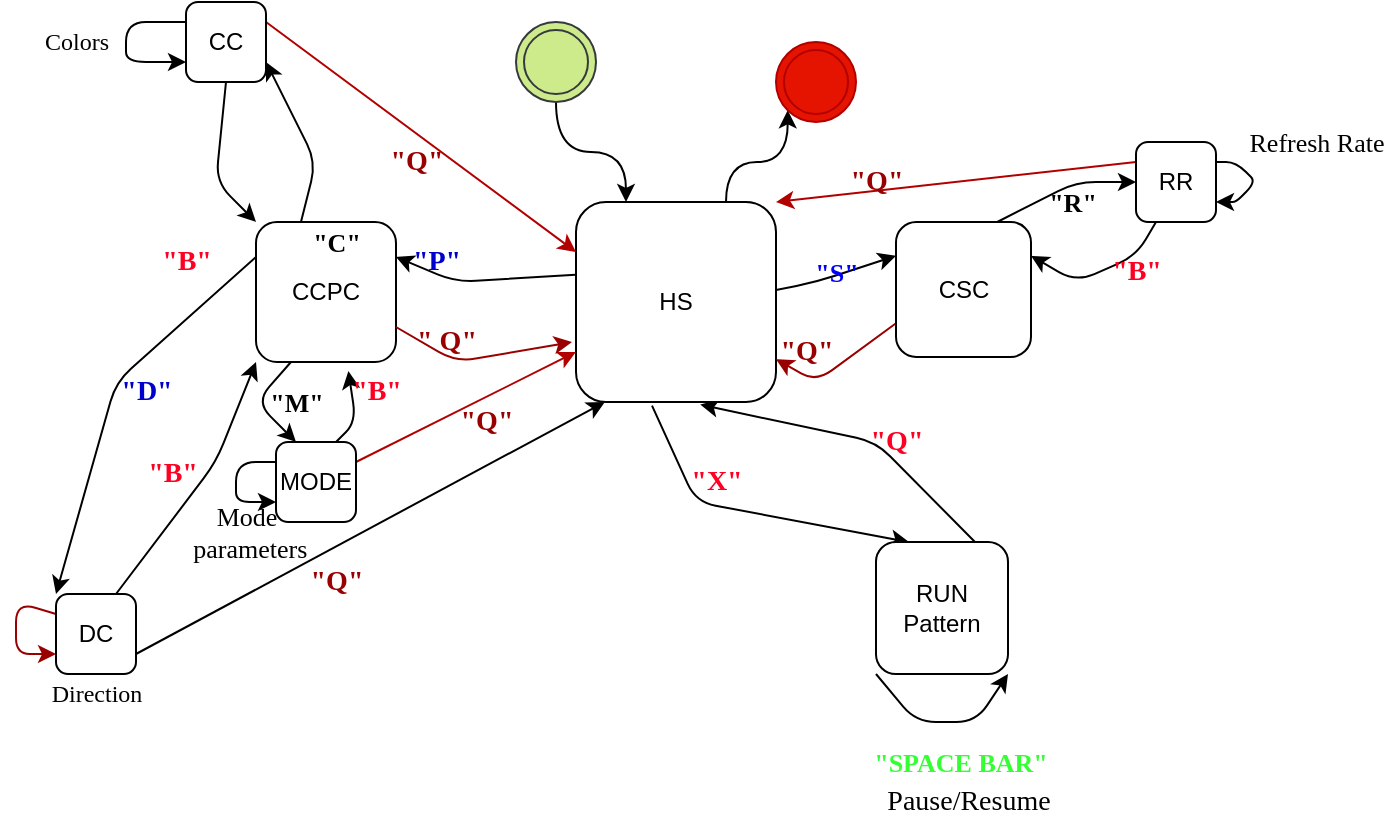 <mxfile version="14.1.6" type="github" pages="4">
  <diagram id="KMENqYFub2aKkqoj55aV" name="Page-1">
    <mxGraphModel dx="1248" dy="717" grid="1" gridSize="10" guides="1" tooltips="1" connect="1" arrows="1" fold="1" page="1" pageScale="1" pageWidth="827" pageHeight="1169" math="0" shadow="0">
      <root>
        <mxCell id="0" />
        <mxCell id="1" parent="0" />
        <mxCell id="udsd9_pY-eEv8tuGQc4j-26" style="edgeStyle=none;rounded=1;orthogonalLoop=1;jettySize=auto;html=1;entryX=0;entryY=0.25;entryDx=0;entryDy=0;" parent="1" target="udsd9_pY-eEv8tuGQc4j-3" edge="1">
          <mxGeometry relative="1" as="geometry">
            <mxPoint x="460" y="320" as="sourcePoint" />
            <Array as="points">
              <mxPoint x="510" y="310" />
            </Array>
          </mxGeometry>
        </mxCell>
        <mxCell id="udsd9_pY-eEv8tuGQc4j-32" style="edgeStyle=none;rounded=1;orthogonalLoop=1;jettySize=auto;html=1;exitX=0;exitY=0.25;exitDx=0;exitDy=0;entryX=1;entryY=0;entryDx=0;entryDy=0;fillColor=#e51400;strokeColor=#B20000;" parent="1" source="udsd9_pY-eEv8tuGQc4j-9" target="udsd9_pY-eEv8tuGQc4j-2" edge="1">
          <mxGeometry relative="1" as="geometry" />
        </mxCell>
        <mxCell id="udsd9_pY-eEv8tuGQc4j-34" style="edgeStyle=none;rounded=1;orthogonalLoop=1;jettySize=auto;html=1;entryX=0.25;entryY=0;entryDx=0;entryDy=0;fillColor=#e51400;exitX=0.38;exitY=1.018;exitDx=0;exitDy=0;exitPerimeter=0;" parent="1" target="udsd9_pY-eEv8tuGQc4j-5" edge="1" source="udsd9_pY-eEv8tuGQc4j-2">
          <mxGeometry relative="1" as="geometry">
            <mxPoint x="413" y="371" as="sourcePoint" />
            <Array as="points">
              <mxPoint x="450" y="420" />
            </Array>
          </mxGeometry>
        </mxCell>
        <mxCell id="udsd9_pY-eEv8tuGQc4j-35" style="edgeStyle=none;rounded=1;orthogonalLoop=1;jettySize=auto;html=1;exitX=0.75;exitY=0;exitDx=0;exitDy=0;entryX=0.621;entryY=1.013;entryDx=0;entryDy=0;entryPerimeter=0;fillColor=#e51400;" parent="1" source="udsd9_pY-eEv8tuGQc4j-5" target="udsd9_pY-eEv8tuGQc4j-2" edge="1">
          <mxGeometry relative="1" as="geometry">
            <Array as="points">
              <mxPoint x="540" y="390" />
            </Array>
          </mxGeometry>
        </mxCell>
        <mxCell id="udsd9_pY-eEv8tuGQc4j-2" value="HS" style="whiteSpace=wrap;html=1;aspect=fixed;rounded=1;" parent="1" vertex="1">
          <mxGeometry x="390" y="270" width="100" height="100" as="geometry" />
        </mxCell>
        <mxCell id="udsd9_pY-eEv8tuGQc4j-27" style="edgeStyle=none;rounded=1;orthogonalLoop=1;jettySize=auto;html=1;exitX=0;exitY=0.75;exitDx=0;exitDy=0;strokeColor=#990000;" parent="1" source="udsd9_pY-eEv8tuGQc4j-3" target="udsd9_pY-eEv8tuGQc4j-2" edge="1">
          <mxGeometry relative="1" as="geometry">
            <Array as="points">
              <mxPoint x="510" y="360" />
            </Array>
          </mxGeometry>
        </mxCell>
        <mxCell id="udsd9_pY-eEv8tuGQc4j-28" style="edgeStyle=none;rounded=1;orthogonalLoop=1;jettySize=auto;html=1;exitX=0.75;exitY=0;exitDx=0;exitDy=0;entryX=0;entryY=0.5;entryDx=0;entryDy=0;" parent="1" source="udsd9_pY-eEv8tuGQc4j-3" target="udsd9_pY-eEv8tuGQc4j-9" edge="1">
          <mxGeometry relative="1" as="geometry">
            <Array as="points">
              <mxPoint x="600" y="280" />
              <mxPoint x="640" y="260" />
            </Array>
          </mxGeometry>
        </mxCell>
        <mxCell id="udsd9_pY-eEv8tuGQc4j-29" style="edgeStyle=none;rounded=1;orthogonalLoop=1;jettySize=auto;html=1;exitX=0.25;exitY=1;exitDx=0;exitDy=0;entryX=1;entryY=0.25;entryDx=0;entryDy=0;" parent="1" source="udsd9_pY-eEv8tuGQc4j-9" target="udsd9_pY-eEv8tuGQc4j-3" edge="1">
          <mxGeometry relative="1" as="geometry">
            <Array as="points">
              <mxPoint x="670" y="297" />
              <mxPoint x="640" y="310" />
            </Array>
          </mxGeometry>
        </mxCell>
        <mxCell id="udsd9_pY-eEv8tuGQc4j-3" value="CSC" style="whiteSpace=wrap;html=1;aspect=fixed;rounded=1;" parent="1" vertex="1">
          <mxGeometry x="550" y="280" width="67.5" height="67.5" as="geometry" />
        </mxCell>
        <mxCell id="udsd9_pY-eEv8tuGQc4j-16" style="edgeStyle=none;rounded=1;orthogonalLoop=1;jettySize=auto;html=1;exitX=0.25;exitY=0;exitDx=0;exitDy=0;entryX=1;entryY=0.75;entryDx=0;entryDy=0;" parent="1" source="udsd9_pY-eEv8tuGQc4j-4" target="udsd9_pY-eEv8tuGQc4j-6" edge="1">
          <mxGeometry relative="1" as="geometry">
            <Array as="points">
              <mxPoint x="250" y="290" />
              <mxPoint x="260" y="250" />
            </Array>
          </mxGeometry>
        </mxCell>
        <mxCell id="udsd9_pY-eEv8tuGQc4j-20" style="edgeStyle=none;rounded=1;orthogonalLoop=1;jettySize=auto;html=1;exitX=0.25;exitY=1;exitDx=0;exitDy=0;entryX=0.25;entryY=0;entryDx=0;entryDy=0;" parent="1" source="udsd9_pY-eEv8tuGQc4j-4" target="udsd9_pY-eEv8tuGQc4j-7" edge="1">
          <mxGeometry relative="1" as="geometry">
            <Array as="points">
              <mxPoint x="230" y="370" />
            </Array>
          </mxGeometry>
        </mxCell>
        <mxCell id="jzjaGbgt3XxLTUYfQYjC-6" style="rounded=1;orthogonalLoop=1;jettySize=auto;html=1;exitX=0;exitY=0.25;exitDx=0;exitDy=0;entryX=0;entryY=0;entryDx=0;entryDy=0;" edge="1" parent="1" source="udsd9_pY-eEv8tuGQc4j-4" target="9V0BY9GNrlOSa9ccWIrF-1">
          <mxGeometry relative="1" as="geometry">
            <Array as="points">
              <mxPoint x="160" y="360" />
            </Array>
          </mxGeometry>
        </mxCell>
        <mxCell id="udsd9_pY-eEv8tuGQc4j-4" value="CCPC" style="whiteSpace=wrap;html=1;aspect=fixed;rounded=1;" parent="1" vertex="1">
          <mxGeometry x="230" y="280" width="70" height="70" as="geometry" />
        </mxCell>
        <mxCell id="udsd9_pY-eEv8tuGQc4j-37" style="edgeStyle=none;rounded=1;orthogonalLoop=1;jettySize=auto;html=1;exitX=0;exitY=1;exitDx=0;exitDy=0;entryX=1;entryY=1;entryDx=0;entryDy=0;" parent="1" source="udsd9_pY-eEv8tuGQc4j-5" target="udsd9_pY-eEv8tuGQc4j-5" edge="1">
          <mxGeometry relative="1" as="geometry">
            <mxPoint x="440" y="510" as="targetPoint" />
            <Array as="points">
              <mxPoint x="560" y="530" />
              <mxPoint x="590" y="530" />
            </Array>
          </mxGeometry>
        </mxCell>
        <mxCell id="udsd9_pY-eEv8tuGQc4j-5" value="RUN&lt;br&gt;Pattern" style="whiteSpace=wrap;html=1;aspect=fixed;rounded=1;" parent="1" vertex="1">
          <mxGeometry x="540" y="440" width="66" height="66" as="geometry" />
        </mxCell>
        <mxCell id="udsd9_pY-eEv8tuGQc4j-17" style="edgeStyle=none;rounded=1;orthogonalLoop=1;jettySize=auto;html=1;exitX=0.5;exitY=1;exitDx=0;exitDy=0;entryX=0;entryY=0;entryDx=0;entryDy=0;" parent="1" source="udsd9_pY-eEv8tuGQc4j-6" target="udsd9_pY-eEv8tuGQc4j-4" edge="1">
          <mxGeometry relative="1" as="geometry">
            <Array as="points">
              <mxPoint x="210" y="260" />
            </Array>
          </mxGeometry>
        </mxCell>
        <mxCell id="udsd9_pY-eEv8tuGQc4j-18" style="edgeStyle=none;rounded=1;orthogonalLoop=1;jettySize=auto;html=1;exitX=1;exitY=0.25;exitDx=0;exitDy=0;entryX=0;entryY=0.25;entryDx=0;entryDy=0;fillColor=#e51400;strokeColor=#B20000;" parent="1" source="udsd9_pY-eEv8tuGQc4j-6" target="udsd9_pY-eEv8tuGQc4j-2" edge="1">
          <mxGeometry relative="1" as="geometry" />
        </mxCell>
        <mxCell id="udsd9_pY-eEv8tuGQc4j-6" value="CC" style="whiteSpace=wrap;html=1;aspect=fixed;rounded=1;" parent="1" vertex="1">
          <mxGeometry x="195" y="170" width="40" height="40" as="geometry" />
        </mxCell>
        <mxCell id="udsd9_pY-eEv8tuGQc4j-21" style="edgeStyle=none;rounded=1;orthogonalLoop=1;jettySize=auto;html=1;exitX=0.75;exitY=0;exitDx=0;exitDy=0;entryX=0.66;entryY=1.065;entryDx=0;entryDy=0;entryPerimeter=0;" parent="1" source="udsd9_pY-eEv8tuGQc4j-7" target="udsd9_pY-eEv8tuGQc4j-4" edge="1">
          <mxGeometry relative="1" as="geometry">
            <Array as="points">
              <mxPoint x="280" y="380" />
            </Array>
          </mxGeometry>
        </mxCell>
        <mxCell id="udsd9_pY-eEv8tuGQc4j-24" style="edgeStyle=none;rounded=1;orthogonalLoop=1;jettySize=auto;html=1;exitX=1;exitY=0.25;exitDx=0;exitDy=0;entryX=0;entryY=0.75;entryDx=0;entryDy=0;fillColor=#e51400;strokeColor=#B20000;" parent="1" source="udsd9_pY-eEv8tuGQc4j-7" target="udsd9_pY-eEv8tuGQc4j-2" edge="1">
          <mxGeometry relative="1" as="geometry" />
        </mxCell>
        <mxCell id="udsd9_pY-eEv8tuGQc4j-38" style="edgeStyle=none;rounded=1;orthogonalLoop=1;jettySize=auto;html=1;exitX=0;exitY=0.25;exitDx=0;exitDy=0;entryX=0;entryY=0.75;entryDx=0;entryDy=0;" parent="1" source="udsd9_pY-eEv8tuGQc4j-7" target="udsd9_pY-eEv8tuGQc4j-7" edge="1">
          <mxGeometry relative="1" as="geometry">
            <mxPoint x="130" y="460" as="targetPoint" />
            <Array as="points">
              <mxPoint x="220" y="400" />
              <mxPoint x="220" y="420" />
            </Array>
          </mxGeometry>
        </mxCell>
        <mxCell id="udsd9_pY-eEv8tuGQc4j-7" value="MODE" style="whiteSpace=wrap;html=1;aspect=fixed;rounded=1;" parent="1" vertex="1">
          <mxGeometry x="240" y="390" width="40" height="40" as="geometry" />
        </mxCell>
        <mxCell id="udsd9_pY-eEv8tuGQc4j-43" style="edgeStyle=none;rounded=1;orthogonalLoop=1;jettySize=auto;html=1;exitX=1;exitY=0.25;exitDx=0;exitDy=0;entryX=1;entryY=0.75;entryDx=0;entryDy=0;" parent="1" source="udsd9_pY-eEv8tuGQc4j-9" target="udsd9_pY-eEv8tuGQc4j-9" edge="1">
          <mxGeometry relative="1" as="geometry">
            <mxPoint x="750" y="270" as="targetPoint" />
            <Array as="points">
              <mxPoint x="720" y="250" />
              <mxPoint x="730" y="260" />
              <mxPoint x="720" y="270" />
            </Array>
          </mxGeometry>
        </mxCell>
        <mxCell id="udsd9_pY-eEv8tuGQc4j-9" value="RR" style="whiteSpace=wrap;html=1;aspect=fixed;rounded=1;" parent="1" vertex="1">
          <mxGeometry x="670" y="240" width="40" height="40" as="geometry" />
        </mxCell>
        <mxCell id="udsd9_pY-eEv8tuGQc4j-13" value="" style="endArrow=classic;html=1;exitX=-0.002;exitY=0.364;exitDx=0;exitDy=0;entryX=1;entryY=0.25;entryDx=0;entryDy=0;exitPerimeter=0;" parent="1" source="udsd9_pY-eEv8tuGQc4j-2" target="udsd9_pY-eEv8tuGQc4j-4" edge="1">
          <mxGeometry width="50" height="50" relative="1" as="geometry">
            <mxPoint x="440" y="340" as="sourcePoint" />
            <mxPoint x="390" y="390" as="targetPoint" />
            <Array as="points">
              <mxPoint x="330" y="310" />
            </Array>
          </mxGeometry>
        </mxCell>
        <mxCell id="udsd9_pY-eEv8tuGQc4j-14" style="rounded=1;orthogonalLoop=1;jettySize=auto;html=1;elbow=vertical;exitX=1;exitY=0.75;exitDx=0;exitDy=0;strokeColor=#990000;" parent="1" source="udsd9_pY-eEv8tuGQc4j-4" edge="1">
          <mxGeometry relative="1" as="geometry">
            <mxPoint x="280" y="335" as="sourcePoint" />
            <mxPoint x="388" y="340" as="targetPoint" />
            <Array as="points">
              <mxPoint x="330" y="350" />
            </Array>
          </mxGeometry>
        </mxCell>
        <mxCell id="udsd9_pY-eEv8tuGQc4j-39" style="edgeStyle=none;rounded=1;orthogonalLoop=1;jettySize=auto;html=1;exitX=0;exitY=0.25;exitDx=0;exitDy=0;entryX=0;entryY=0.75;entryDx=0;entryDy=0;" parent="1" edge="1">
          <mxGeometry relative="1" as="geometry">
            <mxPoint x="195" y="200" as="targetPoint" />
            <mxPoint x="195" y="180" as="sourcePoint" />
            <Array as="points">
              <mxPoint x="165" y="180" />
              <mxPoint x="165" y="200" />
            </Array>
          </mxGeometry>
        </mxCell>
        <mxCell id="udsd9_pY-eEv8tuGQc4j-45" value="&lt;font color=&quot;#ff0022&quot; face=&quot;Times New Roman&quot; size=&quot;1&quot;&gt;&lt;b style=&quot;font-size: 14px&quot;&gt;&quot;X&quot;&lt;/b&gt;&lt;/font&gt;" style="text;html=1;align=center;verticalAlign=middle;resizable=0;points=[];autosize=1;" parent="1" vertex="1">
          <mxGeometry x="440" y="400" width="40" height="20" as="geometry" />
        </mxCell>
        <mxCell id="udsd9_pY-eEv8tuGQc4j-46" value="&lt;font color=&quot;#ff0022&quot; face=&quot;Times New Roman&quot; size=&quot;1&quot;&gt;&lt;b style=&quot;font-size: 14px&quot;&gt;&quot;Q&quot;&lt;/b&gt;&lt;/font&gt;" style="text;html=1;align=center;verticalAlign=middle;resizable=0;points=[];autosize=1;" parent="1" vertex="1">
          <mxGeometry x="530" y="380" width="40" height="20" as="geometry" />
        </mxCell>
        <mxCell id="udsd9_pY-eEv8tuGQc4j-47" value="&lt;font face=&quot;Times New Roman&quot; style=&quot;font-size: 13px&quot; color=&quot;#33ff33&quot;&gt;&lt;b&gt;&quot;SPACE BAR&quot;&lt;/b&gt;&lt;/font&gt;" style="text;html=1;align=center;verticalAlign=middle;resizable=0;points=[];autosize=1;" parent="1" vertex="1">
          <mxGeometry x="531.75" y="540" width="100" height="20" as="geometry" />
        </mxCell>
        <mxCell id="udsd9_pY-eEv8tuGQc4j-48" value="&lt;font color=&quot;#ff0022&quot; face=&quot;Times New Roman&quot; size=&quot;1&quot;&gt;&lt;b style=&quot;font-size: 14px&quot;&gt;&quot;B&quot;&lt;/b&gt;&lt;/font&gt;" style="text;html=1;align=center;verticalAlign=middle;resizable=0;points=[];autosize=1;" parent="1" vertex="1">
          <mxGeometry x="175" y="290" width="40" height="20" as="geometry" />
        </mxCell>
        <mxCell id="udsd9_pY-eEv8tuGQc4j-49" value="&lt;font color=&quot;#ff0022&quot; face=&quot;Times New Roman&quot; size=&quot;1&quot;&gt;&lt;b style=&quot;font-size: 14px&quot;&gt;&quot;B&quot;&lt;/b&gt;&lt;/font&gt;" style="text;html=1;align=center;verticalAlign=middle;resizable=0;points=[];autosize=1;" parent="1" vertex="1">
          <mxGeometry x="270" y="355" width="40" height="20" as="geometry" />
        </mxCell>
        <mxCell id="udsd9_pY-eEv8tuGQc4j-52" value="&lt;font color=&quot;#ff0022&quot; face=&quot;Times New Roman&quot; size=&quot;1&quot;&gt;&lt;b style=&quot;font-size: 14px&quot;&gt;&quot;B&quot;&lt;/b&gt;&lt;/font&gt;" style="text;html=1;align=center;verticalAlign=middle;resizable=0;points=[];autosize=1;" parent="1" vertex="1">
          <mxGeometry x="650" y="295" width="40" height="20" as="geometry" />
        </mxCell>
        <mxCell id="udsd9_pY-eEv8tuGQc4j-53" value="&lt;font face=&quot;Times New Roman&quot; size=&quot;1&quot; color=&quot;#0000cc&quot;&gt;&lt;b style=&quot;font-size: 14px&quot;&gt;&quot;P&quot;&lt;/b&gt;&lt;/font&gt;" style="text;html=1;align=center;verticalAlign=middle;resizable=0;points=[];autosize=1;" parent="1" vertex="1">
          <mxGeometry x="300" y="290" width="40" height="20" as="geometry" />
        </mxCell>
        <mxCell id="udsd9_pY-eEv8tuGQc4j-54" value="&lt;font face=&quot;Times New Roman&quot; size=&quot;1&quot; color=&quot;#990000&quot;&gt;&lt;b style=&quot;font-size: 14px&quot;&gt;&quot; Q&quot;&lt;/b&gt;&lt;/font&gt;" style="text;html=1;align=center;verticalAlign=middle;resizable=0;points=[];autosize=1;" parent="1" vertex="1">
          <mxGeometry x="300" y="330" width="50" height="20" as="geometry" />
        </mxCell>
        <mxCell id="udsd9_pY-eEv8tuGQc4j-55" value="&lt;font style=&quot;font-size: 14px&quot; face=&quot;Times New Roman&quot; color=&quot;#990000&quot;&gt;&lt;b&gt;&quot;Q&quot;&lt;/b&gt;&lt;/font&gt;" style="text;html=1;align=center;verticalAlign=middle;resizable=0;points=[];autosize=1;" parent="1" vertex="1">
          <mxGeometry x="290" y="240" width="40" height="20" as="geometry" />
        </mxCell>
        <mxCell id="udsd9_pY-eEv8tuGQc4j-57" value="&lt;font style=&quot;font-size: 14px&quot; face=&quot;Times New Roman&quot; color=&quot;#990000&quot;&gt;&lt;b&gt;&quot;Q&quot;&lt;/b&gt;&lt;/font&gt;" style="text;html=1;align=center;verticalAlign=middle;resizable=0;points=[];autosize=1;" parent="1" vertex="1">
          <mxGeometry x="325" y="370" width="40" height="20" as="geometry" />
        </mxCell>
        <mxCell id="udsd9_pY-eEv8tuGQc4j-58" value="&lt;font style=&quot;font-size: 14px&quot; face=&quot;Times New Roman&quot; color=&quot;#990000&quot;&gt;&lt;b&gt;&quot;Q&quot;&lt;/b&gt;&lt;/font&gt;" style="text;html=1;align=center;verticalAlign=middle;resizable=0;points=[];autosize=1;" parent="1" vertex="1">
          <mxGeometry x="520" y="250" width="40" height="20" as="geometry" />
        </mxCell>
        <mxCell id="udsd9_pY-eEv8tuGQc4j-61" value="&lt;font face=&quot;Times New Roman&quot; style=&quot;font-size: 13px&quot;&gt;Refresh Rate&lt;/font&gt;" style="text;html=1;align=center;verticalAlign=middle;resizable=0;points=[];autosize=1;" parent="1" vertex="1">
          <mxGeometry x="720" y="230" width="80" height="20" as="geometry" />
        </mxCell>
        <mxCell id="udsd9_pY-eEv8tuGQc4j-63" value="&lt;font face=&quot;Times New Roman&quot;&gt;Colors&lt;/font&gt;" style="text;html=1;align=center;verticalAlign=middle;resizable=0;points=[];autosize=1;" parent="1" vertex="1">
          <mxGeometry x="115" y="180" width="50" height="20" as="geometry" />
        </mxCell>
        <mxCell id="udsd9_pY-eEv8tuGQc4j-64" value="&lt;font style=&quot;font-size: 13px&quot; face=&quot;Times New Roman&quot;&gt;Mode&lt;br&gt;&amp;nbsp;parameters&lt;/font&gt;" style="text;html=1;align=center;verticalAlign=middle;resizable=0;points=[];autosize=1;" parent="1" vertex="1">
          <mxGeometry x="185" y="420" width="80" height="30" as="geometry" />
        </mxCell>
        <mxCell id="udsd9_pY-eEv8tuGQc4j-68" style="edgeStyle=orthogonalEdgeStyle;rounded=1;orthogonalLoop=1;jettySize=auto;html=1;exitX=0.5;exitY=1;exitDx=0;exitDy=0;entryX=0.25;entryY=0;entryDx=0;entryDy=0;strokeColor=#000000;curved=1;" parent="1" source="udsd9_pY-eEv8tuGQc4j-66" target="udsd9_pY-eEv8tuGQc4j-2" edge="1">
          <mxGeometry relative="1" as="geometry" />
        </mxCell>
        <mxCell id="udsd9_pY-eEv8tuGQc4j-66" value="" style="ellipse;shape=doubleEllipse;whiteSpace=wrap;html=1;aspect=fixed;rounded=1;fillColor=#cdeb8b;strokeColor=#36393d;" parent="1" vertex="1">
          <mxGeometry x="360" y="180" width="40" height="40" as="geometry" />
        </mxCell>
        <mxCell id="udsd9_pY-eEv8tuGQc4j-69" style="edgeStyle=orthogonalEdgeStyle;curved=1;rounded=1;orthogonalLoop=1;jettySize=auto;html=1;exitX=0.75;exitY=0;exitDx=0;exitDy=0;entryX=0;entryY=1;entryDx=0;entryDy=0;strokeColor=#000000;" parent="1" source="udsd9_pY-eEv8tuGQc4j-2" target="udsd9_pY-eEv8tuGQc4j-67" edge="1">
          <mxGeometry relative="1" as="geometry" />
        </mxCell>
        <mxCell id="udsd9_pY-eEv8tuGQc4j-67" value="" style="ellipse;shape=doubleEllipse;whiteSpace=wrap;html=1;aspect=fixed;rounded=1;fillColor=#e51400;strokeColor=#B20000;fontColor=#ffffff;" parent="1" vertex="1">
          <mxGeometry x="490" y="190" width="40" height="40" as="geometry" />
        </mxCell>
        <mxCell id="udsd9_pY-eEv8tuGQc4j-70" value="&lt;b&gt;&lt;font face=&quot;Times New Roman&quot; style=&quot;font-size: 13px&quot; color=&quot;#0000ff&quot;&gt;&quot;S&quot;&lt;/font&gt;&lt;/b&gt;" style="text;html=1;align=center;verticalAlign=middle;resizable=0;points=[];autosize=1;" parent="1" vertex="1">
          <mxGeometry x="500" y="295" width="40" height="20" as="geometry" />
        </mxCell>
        <mxCell id="udsd9_pY-eEv8tuGQc4j-71" value="&lt;font face=&quot;Times New Roman&quot; size=&quot;1&quot; color=&quot;#990000&quot;&gt;&lt;b style=&quot;font-size: 14px&quot;&gt;&quot;Q&quot;&lt;/b&gt;&lt;/font&gt;" style="text;html=1;align=center;verticalAlign=middle;resizable=0;points=[];autosize=1;" parent="1" vertex="1">
          <mxGeometry x="485" y="335" width="40" height="20" as="geometry" />
        </mxCell>
        <mxCell id="udsd9_pY-eEv8tuGQc4j-72" value="&lt;b&gt;&lt;font face=&quot;Times New Roman&quot; style=&quot;font-size: 13px&quot;&gt;&quot;R&quot;&lt;/font&gt;&lt;/b&gt;" style="text;html=1;align=center;verticalAlign=middle;resizable=0;points=[];autosize=1;" parent="1" vertex="1">
          <mxGeometry x="617.5" y="260" width="40" height="20" as="geometry" />
        </mxCell>
        <mxCell id="udsd9_pY-eEv8tuGQc4j-76" value="&lt;b&gt;&lt;font face=&quot;Times New Roman&quot; style=&quot;font-size: 13px&quot;&gt;&quot;C&quot;&lt;/font&gt;&lt;/b&gt;" style="text;html=1;align=center;verticalAlign=middle;resizable=0;points=[];autosize=1;" parent="1" vertex="1">
          <mxGeometry x="250" y="280" width="40" height="20" as="geometry" />
        </mxCell>
        <mxCell id="udsd9_pY-eEv8tuGQc4j-77" value="&lt;b&gt;&lt;font face=&quot;Times New Roman&quot; style=&quot;font-size: 13px&quot;&gt;&quot;M&quot;&lt;/font&gt;&lt;/b&gt;" style="text;html=1;align=center;verticalAlign=middle;resizable=0;points=[];autosize=1;" parent="1" vertex="1">
          <mxGeometry x="230" y="360" width="40" height="20" as="geometry" />
        </mxCell>
        <mxCell id="jzjaGbgt3XxLTUYfQYjC-18" style="edgeStyle=none;rounded=1;orthogonalLoop=1;jettySize=auto;html=1;strokeColor=#000000;" edge="1" parent="1" source="udsd9_pY-eEv8tuGQc4j-79" target="udsd9_pY-eEv8tuGQc4j-47">
          <mxGeometry relative="1" as="geometry" />
        </mxCell>
        <mxCell id="udsd9_pY-eEv8tuGQc4j-79" value="&lt;font face=&quot;Times New Roman&quot; style=&quot;font-size: 14px&quot;&gt;Pause/Resume&lt;/font&gt;" style="text;html=1;align=center;verticalAlign=middle;resizable=0;points=[];autosize=1;" parent="1" vertex="1">
          <mxGeometry x="535.75" y="560" width="100" height="20" as="geometry" />
        </mxCell>
        <mxCell id="jzjaGbgt3XxLTUYfQYjC-7" style="edgeStyle=none;rounded=1;orthogonalLoop=1;jettySize=auto;html=1;exitX=0.75;exitY=0;exitDx=0;exitDy=0;entryX=0;entryY=1;entryDx=0;entryDy=0;" edge="1" parent="1" source="9V0BY9GNrlOSa9ccWIrF-1" target="udsd9_pY-eEv8tuGQc4j-4">
          <mxGeometry relative="1" as="geometry">
            <Array as="points">
              <mxPoint x="210" y="400" />
            </Array>
          </mxGeometry>
        </mxCell>
        <mxCell id="jzjaGbgt3XxLTUYfQYjC-9" style="edgeStyle=none;rounded=1;orthogonalLoop=1;jettySize=auto;html=1;exitX=0;exitY=0.25;exitDx=0;exitDy=0;strokeColor=#990000;entryX=0;entryY=0.75;entryDx=0;entryDy=0;" edge="1" parent="1" source="9V0BY9GNrlOSa9ccWIrF-1" target="9V0BY9GNrlOSa9ccWIrF-1">
          <mxGeometry relative="1" as="geometry">
            <mxPoint x="30" y="360" as="targetPoint" />
            <Array as="points">
              <mxPoint x="110" y="470" />
              <mxPoint x="110" y="496" />
            </Array>
          </mxGeometry>
        </mxCell>
        <mxCell id="jzjaGbgt3XxLTUYfQYjC-22" style="edgeStyle=none;rounded=1;orthogonalLoop=1;jettySize=auto;html=1;exitX=1;exitY=0.75;exitDx=0;exitDy=0;entryX=0.144;entryY=1;entryDx=0;entryDy=0;strokeColor=#000000;entryPerimeter=0;" edge="1" parent="1" source="9V0BY9GNrlOSa9ccWIrF-1" target="udsd9_pY-eEv8tuGQc4j-2">
          <mxGeometry relative="1" as="geometry" />
        </mxCell>
        <mxCell id="9V0BY9GNrlOSa9ccWIrF-1" value="DC" style="whiteSpace=wrap;html=1;aspect=fixed;rounded=1;" vertex="1" parent="1">
          <mxGeometry x="130" y="466" width="40" height="40" as="geometry" />
        </mxCell>
        <mxCell id="jzjaGbgt3XxLTUYfQYjC-12" value="&lt;font face=&quot;Times New Roman&quot; size=&quot;1&quot; color=&quot;#0000cc&quot;&gt;&lt;b style=&quot;font-size: 14px&quot;&gt;&quot;D&quot;&lt;/b&gt;&lt;/font&gt;" style="text;html=1;align=center;verticalAlign=middle;resizable=0;points=[];autosize=1;" vertex="1" parent="1">
          <mxGeometry x="155" y="355" width="40" height="20" as="geometry" />
        </mxCell>
        <mxCell id="jzjaGbgt3XxLTUYfQYjC-14" value="&lt;font color=&quot;#ff0022&quot; face=&quot;Times New Roman&quot; size=&quot;1&quot;&gt;&lt;b style=&quot;font-size: 14px&quot;&gt;&quot;B&quot;&lt;/b&gt;&lt;/font&gt;" style="text;html=1;align=center;verticalAlign=middle;resizable=0;points=[];autosize=1;" vertex="1" parent="1">
          <mxGeometry x="168" y="396" width="40" height="20" as="geometry" />
        </mxCell>
        <mxCell id="jzjaGbgt3XxLTUYfQYjC-16" value="&lt;font face=&quot;Times New Roman&quot;&gt;Direction&lt;/font&gt;" style="text;html=1;align=center;verticalAlign=middle;resizable=0;points=[];autosize=1;" vertex="1" parent="1">
          <mxGeometry x="120" y="506" width="60" height="20" as="geometry" />
        </mxCell>
        <mxCell id="jzjaGbgt3XxLTUYfQYjC-24" value="&lt;font style=&quot;font-size: 14px&quot; face=&quot;Times New Roman&quot; color=&quot;#990000&quot;&gt;&lt;b&gt;&quot;Q&quot;&lt;/b&gt;&lt;/font&gt;" style="text;html=1;align=center;verticalAlign=middle;resizable=0;points=[];autosize=1;" vertex="1" parent="1">
          <mxGeometry x="250" y="450" width="40" height="20" as="geometry" />
        </mxCell>
      </root>
    </mxGraphModel>
  </diagram>
  <diagram id="WGxKFKc59wXXaIES8T1c" name="Page-2">
    <mxGraphModel dx="1248" dy="717" grid="1" gridSize="10" guides="1" tooltips="1" connect="1" arrows="1" fold="1" page="1" pageScale="1" pageWidth="827" pageHeight="1169" math="0" shadow="0">
      <root>
        <mxCell id="8pjRHUa_SHSxxoDWagVZ-0" />
        <mxCell id="8pjRHUa_SHSxxoDWagVZ-1" parent="8pjRHUa_SHSxxoDWagVZ-0" />
        <mxCell id="8pjRHUa_SHSxxoDWagVZ-4" style="edgeStyle=orthogonalEdgeStyle;curved=1;rounded=1;orthogonalLoop=1;jettySize=auto;html=1;exitX=0.5;exitY=1;exitDx=0;exitDy=0;strokeColor=#000000;" parent="8pjRHUa_SHSxxoDWagVZ-1" source="8pjRHUa_SHSxxoDWagVZ-2" target="8pjRHUa_SHSxxoDWagVZ-3" edge="1">
          <mxGeometry relative="1" as="geometry" />
        </mxCell>
        <mxCell id="8pjRHUa_SHSxxoDWagVZ-2" value="&lt;b&gt;&lt;font face=&quot;Times New Roman&quot; style=&quot;font-size: 14px&quot;&gt;START&lt;/font&gt;&lt;/b&gt;" style="ellipse;whiteSpace=wrap;html=1;rounded=1;" parent="8pjRHUa_SHSxxoDWagVZ-1" vertex="1">
          <mxGeometry x="320" y="80" width="120" height="50" as="geometry" />
        </mxCell>
        <mxCell id="8pjRHUa_SHSxxoDWagVZ-6" style="edgeStyle=orthogonalEdgeStyle;curved=1;rounded=1;orthogonalLoop=1;jettySize=auto;html=1;exitX=0.5;exitY=1;exitDx=0;exitDy=0;entryX=0.5;entryY=0;entryDx=0;entryDy=0;strokeColor=#000000;" parent="8pjRHUa_SHSxxoDWagVZ-1" source="8pjRHUa_SHSxxoDWagVZ-3" target="8pjRHUa_SHSxxoDWagVZ-5" edge="1">
          <mxGeometry relative="1" as="geometry" />
        </mxCell>
        <mxCell id="8pjRHUa_SHSxxoDWagVZ-3" value="&lt;font face=&quot;Times New Roman&quot; style=&quot;font-size: 14px&quot;&gt;CHECK MASTER/SLAVE CONFIGURATION JUMPER&lt;/font&gt;" style="rounded=1;whiteSpace=wrap;html=1;" parent="8pjRHUa_SHSxxoDWagVZ-1" vertex="1">
          <mxGeometry x="320" y="170" width="120" height="70" as="geometry" />
        </mxCell>
        <mxCell id="8pjRHUa_SHSxxoDWagVZ-9" style="edgeStyle=orthogonalEdgeStyle;curved=1;rounded=1;orthogonalLoop=1;jettySize=auto;html=1;exitX=0.5;exitY=1;exitDx=0;exitDy=0;strokeColor=#000000;" parent="8pjRHUa_SHSxxoDWagVZ-1" source="8pjRHUa_SHSxxoDWagVZ-5" target="8pjRHUa_SHSxxoDWagVZ-7" edge="1">
          <mxGeometry relative="1" as="geometry" />
        </mxCell>
        <mxCell id="8pjRHUa_SHSxxoDWagVZ-10" style="edgeStyle=orthogonalEdgeStyle;rounded=1;orthogonalLoop=1;jettySize=auto;html=1;exitX=1;exitY=0.5;exitDx=0;exitDy=0;entryX=0.589;entryY=0.03;entryDx=0;entryDy=0;entryPerimeter=0;strokeColor=#000000;" parent="8pjRHUa_SHSxxoDWagVZ-1" source="8pjRHUa_SHSxxoDWagVZ-5" target="8pjRHUa_SHSxxoDWagVZ-8" edge="1">
          <mxGeometry relative="1" as="geometry" />
        </mxCell>
        <mxCell id="8pjRHUa_SHSxxoDWagVZ-5" value="IF JUMPER CONFIGURED" style="rhombus;whiteSpace=wrap;html=1;rounded=0;" parent="8pjRHUa_SHSxxoDWagVZ-1" vertex="1">
          <mxGeometry x="325" y="270" width="110" height="100" as="geometry" />
        </mxCell>
        <mxCell id="8pjRHUa_SHSxxoDWagVZ-7" value="START AS SLAVE" style="rounded=1;whiteSpace=wrap;html=1;" parent="8pjRHUa_SHSxxoDWagVZ-1" vertex="1">
          <mxGeometry x="320" y="420" width="120" height="60" as="geometry" />
        </mxCell>
        <mxCell id="8pjRHUa_SHSxxoDWagVZ-8" value="START AS MASTER" style="rounded=1;whiteSpace=wrap;html=1;" parent="8pjRHUa_SHSxxoDWagVZ-1" vertex="1">
          <mxGeometry x="520" y="420" width="120" height="60" as="geometry" />
        </mxCell>
      </root>
    </mxGraphModel>
  </diagram>
  <diagram id="YCOpnGT8ZExyeJ_AMXMT" name="Page-3">
    <mxGraphModel dx="1248" dy="717" grid="1" gridSize="10" guides="1" tooltips="1" connect="1" arrows="1" fold="1" page="1" pageScale="1" pageWidth="827" pageHeight="1169" math="0" shadow="0">
      <root>
        <mxCell id="RTwTuETlYh8GGEDQ_mnh-0" />
        <mxCell id="RTwTuETlYh8GGEDQ_mnh-1" parent="RTwTuETlYh8GGEDQ_mnh-0" />
        <mxCell id="RTwTuETlYh8GGEDQ_mnh-4" style="edgeStyle=orthogonalEdgeStyle;rounded=1;orthogonalLoop=1;jettySize=auto;html=1;exitX=0.5;exitY=1;exitDx=0;exitDy=0;entryX=0.5;entryY=0;entryDx=0;entryDy=0;strokeColor=#000000;" parent="RTwTuETlYh8GGEDQ_mnh-1" source="RTwTuETlYh8GGEDQ_mnh-2" target="RTwTuETlYh8GGEDQ_mnh-3" edge="1">
          <mxGeometry relative="1" as="geometry" />
        </mxCell>
        <mxCell id="RTwTuETlYh8GGEDQ_mnh-2" value="&lt;b&gt;&lt;font face=&quot;Times New Roman&quot; style=&quot;font-size: 14px&quot;&gt;START&lt;/font&gt;&lt;/b&gt;&amp;nbsp;as MASTER" style="ellipse;whiteSpace=wrap;html=1;rounded=0;" parent="RTwTuETlYh8GGEDQ_mnh-1" vertex="1">
          <mxGeometry x="330" y="80" width="110" height="50" as="geometry" />
        </mxCell>
        <mxCell id="RTwTuETlYh8GGEDQ_mnh-6" style="edgeStyle=orthogonalEdgeStyle;rounded=1;orthogonalLoop=1;jettySize=auto;html=1;exitX=0.5;exitY=1;exitDx=0;exitDy=0;entryX=0.5;entryY=0;entryDx=0;entryDy=0;strokeColor=#000000;" parent="RTwTuETlYh8GGEDQ_mnh-1" source="RTwTuETlYh8GGEDQ_mnh-3" target="RTwTuETlYh8GGEDQ_mnh-5" edge="1">
          <mxGeometry relative="1" as="geometry" />
        </mxCell>
        <mxCell id="RTwTuETlYh8GGEDQ_mnh-3" value="&lt;font face=&quot;Times New Roman&quot; size=&quot;1&quot;&gt;&lt;span style=&quot;font-size: 13px&quot;&gt;INITIALIZE RGB LED&lt;/span&gt;&lt;/font&gt;" style="rounded=1;whiteSpace=wrap;html=1;" parent="RTwTuETlYh8GGEDQ_mnh-1" vertex="1">
          <mxGeometry x="325" y="150" width="120" height="60" as="geometry" />
        </mxCell>
        <mxCell id="RTwTuETlYh8GGEDQ_mnh-8" style="edgeStyle=orthogonalEdgeStyle;rounded=1;orthogonalLoop=1;jettySize=auto;html=1;exitX=0.5;exitY=1;exitDx=0;exitDy=0;strokeColor=#000000;" parent="RTwTuETlYh8GGEDQ_mnh-1" source="RTwTuETlYh8GGEDQ_mnh-5" target="RTwTuETlYh8GGEDQ_mnh-7" edge="1">
          <mxGeometry relative="1" as="geometry" />
        </mxCell>
        <mxCell id="RTwTuETlYh8GGEDQ_mnh-5" value="&lt;font face=&quot;Times New Roman&quot; style=&quot;font-size: 12px&quot;&gt;CONFIGUARTION = DEFAULT CONFIGURATION&lt;/font&gt;" style="rounded=1;whiteSpace=wrap;html=1;" parent="RTwTuETlYh8GGEDQ_mnh-1" vertex="1">
          <mxGeometry x="325" y="230" width="120" height="60" as="geometry" />
        </mxCell>
        <mxCell id="RTwTuETlYh8GGEDQ_mnh-10" style="edgeStyle=orthogonalEdgeStyle;rounded=1;orthogonalLoop=1;jettySize=auto;html=1;exitX=0.5;exitY=1;exitDx=0;exitDy=0;strokeColor=#000000;" parent="RTwTuETlYh8GGEDQ_mnh-1" source="RTwTuETlYh8GGEDQ_mnh-7" target="RTwTuETlYh8GGEDQ_mnh-9" edge="1">
          <mxGeometry relative="1" as="geometry" />
        </mxCell>
        <mxCell id="RTwTuETlYh8GGEDQ_mnh-7" value="&lt;font face=&quot;Times New Roman&quot; style=&quot;font-size: 14px&quot;&gt;Send Configuration&lt;br&gt;&amp;nbsp;to slave&lt;/font&gt;" style="shape=step;perimeter=stepPerimeter;whiteSpace=wrap;html=1;fixedSize=1;rounded=0;" parent="RTwTuETlYh8GGEDQ_mnh-1" vertex="1">
          <mxGeometry x="305" y="310" width="160" height="50" as="geometry" />
        </mxCell>
        <mxCell id="RTwTuETlYh8GGEDQ_mnh-12" style="edgeStyle=orthogonalEdgeStyle;rounded=1;orthogonalLoop=1;jettySize=auto;html=1;exitX=0.5;exitY=1;exitDx=0;exitDy=0;entryX=0.5;entryY=0;entryDx=0;entryDy=0;strokeColor=#000000;" parent="RTwTuETlYh8GGEDQ_mnh-1" source="RTwTuETlYh8GGEDQ_mnh-9" target="RTwTuETlYh8GGEDQ_mnh-11" edge="1">
          <mxGeometry relative="1" as="geometry" />
        </mxCell>
        <mxCell id="RTwTuETlYh8GGEDQ_mnh-9" value="HOMESCREEN" style="rounded=1;whiteSpace=wrap;html=1;" parent="RTwTuETlYh8GGEDQ_mnh-1" vertex="1">
          <mxGeometry x="325" y="390" width="120" height="30" as="geometry" />
        </mxCell>
        <mxCell id="RTwTuETlYh8GGEDQ_mnh-14" style="edgeStyle=orthogonalEdgeStyle;rounded=1;orthogonalLoop=1;jettySize=auto;html=1;exitX=0.5;exitY=1;exitDx=0;exitDy=0;entryX=0.5;entryY=0;entryDx=0;entryDy=0;strokeColor=#000000;" parent="RTwTuETlYh8GGEDQ_mnh-1" source="RTwTuETlYh8GGEDQ_mnh-11" target="RTwTuETlYh8GGEDQ_mnh-13" edge="1">
          <mxGeometry relative="1" as="geometry" />
        </mxCell>
        <mxCell id="RTwTuETlYh8GGEDQ_mnh-24" style="edgeStyle=orthogonalEdgeStyle;rounded=1;orthogonalLoop=1;jettySize=auto;html=1;exitX=1;exitY=0.5;exitDx=0;exitDy=0;entryX=0.5;entryY=0;entryDx=0;entryDy=0;strokeColor=#000000;" parent="RTwTuETlYh8GGEDQ_mnh-1" source="RTwTuETlYh8GGEDQ_mnh-11" target="RTwTuETlYh8GGEDQ_mnh-23" edge="1">
          <mxGeometry relative="1" as="geometry" />
        </mxCell>
        <mxCell id="RTwTuETlYh8GGEDQ_mnh-11" value="&lt;font face=&quot;Times New Roman&quot; style=&quot;font-size: 14px&quot;&gt;Is Change configurations?&lt;/font&gt;" style="rhombus;whiteSpace=wrap;html=1;rounded=0;" parent="RTwTuETlYh8GGEDQ_mnh-1" vertex="1">
          <mxGeometry x="325" y="440" width="120" height="110" as="geometry" />
        </mxCell>
        <mxCell id="RTwTuETlYh8GGEDQ_mnh-20" style="edgeStyle=orthogonalEdgeStyle;rounded=1;orthogonalLoop=1;jettySize=auto;html=1;exitX=0.5;exitY=1;exitDx=0;exitDy=0;strokeColor=#000000;" parent="RTwTuETlYh8GGEDQ_mnh-1" source="RTwTuETlYh8GGEDQ_mnh-13" target="RTwTuETlYh8GGEDQ_mnh-17" edge="1">
          <mxGeometry relative="1" as="geometry" />
        </mxCell>
        <mxCell id="RTwTuETlYh8GGEDQ_mnh-13" value="&lt;font face=&quot;Times New Roman&quot; style=&quot;font-size: 14px&quot;&gt;Change Configuration interface on Console&lt;/font&gt;" style="rounded=1;whiteSpace=wrap;html=1;" parent="RTwTuETlYh8GGEDQ_mnh-1" vertex="1">
          <mxGeometry x="325" y="585" width="120" height="60" as="geometry" />
        </mxCell>
        <mxCell id="RTwTuETlYh8GGEDQ_mnh-22" style="edgeStyle=orthogonalEdgeStyle;rounded=1;orthogonalLoop=1;jettySize=auto;html=1;exitX=0.5;exitY=1;exitDx=0;exitDy=0;strokeColor=#000000;" parent="RTwTuETlYh8GGEDQ_mnh-1" source="RTwTuETlYh8GGEDQ_mnh-15" edge="1">
          <mxGeometry relative="1" as="geometry">
            <mxPoint x="385" y="380" as="targetPoint" />
            <Array as="points">
              <mxPoint x="385" y="830" />
              <mxPoint x="180" y="830" />
              <mxPoint x="180" y="380" />
              <mxPoint x="300" y="380" />
            </Array>
          </mxGeometry>
        </mxCell>
        <mxCell id="RTwTuETlYh8GGEDQ_mnh-15" value="&lt;font face=&quot;Times New Roman&quot; style=&quot;font-size: 14px&quot;&gt;Send NEW &lt;br&gt;Configuration&lt;br&gt;&amp;nbsp;to slave&lt;/font&gt;" style="shape=step;perimeter=stepPerimeter;whiteSpace=wrap;html=1;fixedSize=1;rounded=0;" parent="RTwTuETlYh8GGEDQ_mnh-1" vertex="1">
          <mxGeometry x="305" y="760" width="160" height="50" as="geometry" />
        </mxCell>
        <mxCell id="RTwTuETlYh8GGEDQ_mnh-21" style="edgeStyle=orthogonalEdgeStyle;rounded=1;orthogonalLoop=1;jettySize=auto;html=1;exitX=0.5;exitY=1;exitDx=0;exitDy=0;entryX=0.5;entryY=0;entryDx=0;entryDy=0;strokeColor=#000000;" parent="RTwTuETlYh8GGEDQ_mnh-1" source="RTwTuETlYh8GGEDQ_mnh-17" target="RTwTuETlYh8GGEDQ_mnh-15" edge="1">
          <mxGeometry relative="1" as="geometry" />
        </mxCell>
        <mxCell id="RTwTuETlYh8GGEDQ_mnh-17" value="&lt;font face=&quot;Times New Roman&quot; style=&quot;font-size: 12px&quot;&gt;CONFIGURATION = NEW CONFIGURATION&lt;/font&gt;" style="rounded=1;whiteSpace=wrap;html=1;" parent="RTwTuETlYh8GGEDQ_mnh-1" vertex="1">
          <mxGeometry x="325" y="670" width="120" height="60" as="geometry" />
        </mxCell>
        <mxCell id="RTwTuETlYh8GGEDQ_mnh-27" style="edgeStyle=orthogonalEdgeStyle;rounded=1;orthogonalLoop=1;jettySize=auto;html=1;exitX=0.5;exitY=1;exitDx=0;exitDy=0;strokeColor=#000000;" parent="RTwTuETlYh8GGEDQ_mnh-1" source="RTwTuETlYh8GGEDQ_mnh-23" target="RTwTuETlYh8GGEDQ_mnh-26" edge="1">
          <mxGeometry relative="1" as="geometry" />
        </mxCell>
        <mxCell id="FZhjGkcyBMDNRa77cKUm-0" style="edgeStyle=orthogonalEdgeStyle;rounded=1;orthogonalLoop=1;jettySize=auto;html=1;exitX=1;exitY=0.5;exitDx=0;exitDy=0;strokeColor=#000000;" parent="RTwTuETlYh8GGEDQ_mnh-1" source="RTwTuETlYh8GGEDQ_mnh-23" edge="1">
          <mxGeometry relative="1" as="geometry">
            <mxPoint x="380" y="380" as="targetPoint" />
            <Array as="points">
              <mxPoint x="690" y="560" />
              <mxPoint x="690" y="380" />
            </Array>
          </mxGeometry>
        </mxCell>
        <mxCell id="RTwTuETlYh8GGEDQ_mnh-23" value="&lt;font face=&quot;Times New Roman&quot; style=&quot;font-size: 14px&quot;&gt;Is&lt;br&gt;&amp;nbsp;START?&lt;/font&gt;" style="rhombus;whiteSpace=wrap;html=1;rounded=0;" parent="RTwTuETlYh8GGEDQ_mnh-1" vertex="1">
          <mxGeometry x="590" y="520" width="80" height="80" as="geometry" />
        </mxCell>
        <mxCell id="RTwTuETlYh8GGEDQ_mnh-28" style="edgeStyle=orthogonalEdgeStyle;rounded=1;orthogonalLoop=1;jettySize=auto;html=1;exitX=0.5;exitY=1;exitDx=0;exitDy=0;entryX=0.5;entryY=0;entryDx=0;entryDy=0;strokeColor=#000000;" parent="RTwTuETlYh8GGEDQ_mnh-1" source="RTwTuETlYh8GGEDQ_mnh-26" edge="1">
          <mxGeometry relative="1" as="geometry">
            <mxPoint x="630" y="700" as="targetPoint" />
          </mxGeometry>
        </mxCell>
        <mxCell id="RTwTuETlYh8GGEDQ_mnh-26" value="&lt;font face=&quot;Times New Roman&quot; style=&quot;font-size: 14px&quot;&gt;Send START&lt;br&gt;to SLAVE&amp;nbsp;&lt;/font&gt;" style="shape=step;perimeter=stepPerimeter;whiteSpace=wrap;html=1;fixedSize=1;rounded=0;" parent="RTwTuETlYh8GGEDQ_mnh-1" vertex="1">
          <mxGeometry x="570" y="620" width="120" height="50" as="geometry" />
        </mxCell>
        <mxCell id="RTwTuETlYh8GGEDQ_mnh-37" style="edgeStyle=orthogonalEdgeStyle;rounded=1;orthogonalLoop=1;jettySize=auto;html=1;exitX=0.5;exitY=1;exitDx=0;exitDy=0;strokeColor=#000000;" parent="RTwTuETlYh8GGEDQ_mnh-1" source="RTwTuETlYh8GGEDQ_mnh-31" target="RTwTuETlYh8GGEDQ_mnh-36" edge="1">
          <mxGeometry relative="1" as="geometry" />
        </mxCell>
        <mxCell id="RTwTuETlYh8GGEDQ_mnh-39" style="edgeStyle=orthogonalEdgeStyle;rounded=1;orthogonalLoop=1;jettySize=auto;html=1;exitX=1;exitY=0.5;exitDx=0;exitDy=0;strokeColor=#000000;" parent="RTwTuETlYh8GGEDQ_mnh-1" source="RTwTuETlYh8GGEDQ_mnh-31" target="RTwTuETlYh8GGEDQ_mnh-38" edge="1">
          <mxGeometry relative="1" as="geometry" />
        </mxCell>
        <mxCell id="RTwTuETlYh8GGEDQ_mnh-31" value="&lt;font face=&quot;Times New Roman&quot; style=&quot;font-size: 14px&quot;&gt;Is&lt;br&gt;Step mode &lt;br&gt;AUTO?&lt;/font&gt;" style="rhombus;whiteSpace=wrap;html=1;rounded=0;" parent="RTwTuETlYh8GGEDQ_mnh-1" vertex="1">
          <mxGeometry x="585" y="700" width="90" height="90" as="geometry" />
        </mxCell>
        <mxCell id="RTwTuETlYh8GGEDQ_mnh-43" style="edgeStyle=orthogonalEdgeStyle;rounded=1;orthogonalLoop=1;jettySize=auto;html=1;exitX=0.5;exitY=1;exitDx=0;exitDy=0;entryX=0.5;entryY=0;entryDx=0;entryDy=0;strokeColor=#000000;" parent="RTwTuETlYh8GGEDQ_mnh-1" source="RTwTuETlYh8GGEDQ_mnh-36" target="RTwTuETlYh8GGEDQ_mnh-42" edge="1">
          <mxGeometry relative="1" as="geometry" />
        </mxCell>
        <mxCell id="RTwTuETlYh8GGEDQ_mnh-36" value="&lt;font face=&quot;Times New Roman&quot; style=&quot;font-size: 14px&quot;&gt;Display PATTERN&amp;nbsp;&lt;br&gt;based on configurations&lt;/font&gt;" style="rounded=1;whiteSpace=wrap;html=1;" parent="RTwTuETlYh8GGEDQ_mnh-1" vertex="1">
          <mxGeometry x="480" y="840" width="120" height="60" as="geometry" />
        </mxCell>
        <mxCell id="RTwTuETlYh8GGEDQ_mnh-41" style="edgeStyle=orthogonalEdgeStyle;rounded=1;orthogonalLoop=1;jettySize=auto;html=1;exitX=0.5;exitY=1;exitDx=0;exitDy=0;strokeColor=#000000;" parent="RTwTuETlYh8GGEDQ_mnh-1" source="RTwTuETlYh8GGEDQ_mnh-38" target="RTwTuETlYh8GGEDQ_mnh-40" edge="1">
          <mxGeometry relative="1" as="geometry" />
        </mxCell>
        <mxCell id="RTwTuETlYh8GGEDQ_mnh-38" value="&lt;font face=&quot;Times New Roman&quot; style=&quot;font-size: 14px&quot;&gt;Display PATTERN&amp;nbsp;&lt;br&gt;based on USER inputs&lt;br&gt;&quot;&amp;lt;&quot; or &quot;&amp;gt;&quot;&lt;br&gt;&lt;/font&gt;" style="rounded=1;whiteSpace=wrap;html=1;" parent="RTwTuETlYh8GGEDQ_mnh-1" vertex="1">
          <mxGeometry x="690" y="840" width="120" height="80" as="geometry" />
        </mxCell>
        <mxCell id="RTwTuETlYh8GGEDQ_mnh-50" style="edgeStyle=orthogonalEdgeStyle;rounded=1;orthogonalLoop=1;jettySize=auto;html=1;exitX=0.5;exitY=1;exitDx=0;exitDy=0;strokeColor=#000000;" parent="RTwTuETlYh8GGEDQ_mnh-1" source="RTwTuETlYh8GGEDQ_mnh-40" target="RTwTuETlYh8GGEDQ_mnh-49" edge="1">
          <mxGeometry relative="1" as="geometry" />
        </mxCell>
        <mxCell id="RTwTuETlYh8GGEDQ_mnh-40" value="&lt;font face=&quot;Times New Roman&quot; style=&quot;font-size: 14px&quot;&gt;Send user inputs&lt;br&gt;to SLAVE&amp;nbsp;&lt;/font&gt;" style="shape=step;perimeter=stepPerimeter;whiteSpace=wrap;html=1;fixedSize=1;rounded=0;" parent="RTwTuETlYh8GGEDQ_mnh-1" vertex="1">
          <mxGeometry x="690" y="950" width="120" height="50" as="geometry" />
        </mxCell>
        <mxCell id="RTwTuETlYh8GGEDQ_mnh-44" style="edgeStyle=orthogonalEdgeStyle;rounded=1;orthogonalLoop=1;jettySize=auto;html=1;exitX=0.5;exitY=1;exitDx=0;exitDy=0;strokeColor=#000000;" parent="RTwTuETlYh8GGEDQ_mnh-1" source="RTwTuETlYh8GGEDQ_mnh-42" edge="1">
          <mxGeometry relative="1" as="geometry">
            <mxPoint x="180" y="810" as="targetPoint" />
          </mxGeometry>
        </mxCell>
        <mxCell id="RTwTuETlYh8GGEDQ_mnh-46" style="edgeStyle=orthogonalEdgeStyle;rounded=1;orthogonalLoop=1;jettySize=auto;html=1;exitX=1;exitY=0.5;exitDx=0;exitDy=0;entryX=0.5;entryY=0;entryDx=0;entryDy=0;strokeColor=#000000;" parent="RTwTuETlYh8GGEDQ_mnh-1" source="RTwTuETlYh8GGEDQ_mnh-42" target="RTwTuETlYh8GGEDQ_mnh-45" edge="1">
          <mxGeometry relative="1" as="geometry" />
        </mxCell>
        <mxCell id="RTwTuETlYh8GGEDQ_mnh-42" value="&lt;font face=&quot;Times New Roman&quot; style=&quot;font-size: 13px&quot;&gt;IS&lt;br&gt;CYCLE count REACHED?&lt;/font&gt;" style="rhombus;whiteSpace=wrap;html=1;rounded=0;" parent="RTwTuETlYh8GGEDQ_mnh-1" vertex="1">
          <mxGeometry x="400" y="950" width="120" height="90" as="geometry" />
        </mxCell>
        <mxCell id="RTwTuETlYh8GGEDQ_mnh-48" style="edgeStyle=orthogonalEdgeStyle;rounded=1;orthogonalLoop=1;jettySize=auto;html=1;exitX=0.5;exitY=1;exitDx=0;exitDy=0;strokeColor=#000000;" parent="RTwTuETlYh8GGEDQ_mnh-1" source="RTwTuETlYh8GGEDQ_mnh-45" edge="1">
          <mxGeometry relative="1" as="geometry">
            <mxPoint x="180" y="1020" as="targetPoint" />
            <Array as="points">
              <mxPoint x="570" y="1120" />
              <mxPoint x="180" y="1120" />
            </Array>
          </mxGeometry>
        </mxCell>
        <mxCell id="RTwTuETlYh8GGEDQ_mnh-53" style="edgeStyle=orthogonalEdgeStyle;rounded=1;orthogonalLoop=1;jettySize=auto;html=1;exitX=1;exitY=0.5;exitDx=0;exitDy=0;strokeColor=#000000;" parent="RTwTuETlYh8GGEDQ_mnh-1" source="RTwTuETlYh8GGEDQ_mnh-45" edge="1">
          <mxGeometry relative="1" as="geometry">
            <mxPoint x="630" y="810" as="targetPoint" />
          </mxGeometry>
        </mxCell>
        <mxCell id="RTwTuETlYh8GGEDQ_mnh-45" value="IS&amp;nbsp;&lt;br&gt;STOP?" style="rhombus;whiteSpace=wrap;html=1;" parent="RTwTuETlYh8GGEDQ_mnh-1" vertex="1">
          <mxGeometry x="530" y="1020" width="80" height="80" as="geometry" />
        </mxCell>
        <mxCell id="RTwTuETlYh8GGEDQ_mnh-51" style="edgeStyle=orthogonalEdgeStyle;rounded=1;orthogonalLoop=1;jettySize=auto;html=1;exitX=0.5;exitY=1;exitDx=0;exitDy=0;strokeColor=#000000;" parent="RTwTuETlYh8GGEDQ_mnh-1" source="RTwTuETlYh8GGEDQ_mnh-49" edge="1">
          <mxGeometry relative="1" as="geometry">
            <mxPoint x="180" y="1050" as="targetPoint" />
            <Array as="points">
              <mxPoint x="750" y="1150" />
              <mxPoint x="180" y="1150" />
            </Array>
          </mxGeometry>
        </mxCell>
        <mxCell id="RTwTuETlYh8GGEDQ_mnh-52" style="edgeStyle=orthogonalEdgeStyle;rounded=1;orthogonalLoop=1;jettySize=auto;html=1;exitX=1;exitY=0.5;exitDx=0;exitDy=0;strokeColor=#000000;" parent="RTwTuETlYh8GGEDQ_mnh-1" source="RTwTuETlYh8GGEDQ_mnh-49" edge="1">
          <mxGeometry relative="1" as="geometry">
            <mxPoint x="750" y="790" as="targetPoint" />
            <Array as="points">
              <mxPoint x="820" y="1070" />
              <mxPoint x="820" y="790" />
            </Array>
          </mxGeometry>
        </mxCell>
        <mxCell id="RTwTuETlYh8GGEDQ_mnh-49" value="IS&amp;nbsp;&lt;br&gt;STOP?" style="rhombus;whiteSpace=wrap;html=1;" parent="RTwTuETlYh8GGEDQ_mnh-1" vertex="1">
          <mxGeometry x="710" y="1030" width="80" height="80" as="geometry" />
        </mxCell>
      </root>
    </mxGraphModel>
  </diagram>
  <diagram id="VUy-PkfqHMPP3F6bkU_h" name="Page-4">
    <mxGraphModel dx="1248" dy="717" grid="1" gridSize="10" guides="1" tooltips="1" connect="1" arrows="1" fold="1" page="1" pageScale="1" pageWidth="827" pageHeight="1169" math="0" shadow="0">
      <root>
        <mxCell id="iXjEtMSt7BvN-Ji0z1Hk-0" />
        <mxCell id="iXjEtMSt7BvN-Ji0z1Hk-1" parent="iXjEtMSt7BvN-Ji0z1Hk-0" />
        <mxCell id="F3ku-qu1pfpVmif5CTOl-2" style="edgeStyle=orthogonalEdgeStyle;rounded=1;orthogonalLoop=1;jettySize=auto;html=1;exitX=0.5;exitY=1;exitDx=0;exitDy=0;strokeColor=#000000;" parent="iXjEtMSt7BvN-Ji0z1Hk-1" source="F3ku-qu1pfpVmif5CTOl-0" target="F3ku-qu1pfpVmif5CTOl-1" edge="1">
          <mxGeometry relative="1" as="geometry" />
        </mxCell>
        <mxCell id="F3ku-qu1pfpVmif5CTOl-0" value="&lt;b&gt;&lt;font face=&quot;Times New Roman&quot; style=&quot;font-size: 14px&quot;&gt;START&lt;/font&gt;&lt;/b&gt;&amp;nbsp;as &lt;br&gt;SLAVE" style="ellipse;whiteSpace=wrap;html=1;rounded=0;" parent="iXjEtMSt7BvN-Ji0z1Hk-1" vertex="1">
          <mxGeometry x="355" y="120" width="110" height="50" as="geometry" />
        </mxCell>
        <mxCell id="F3ku-qu1pfpVmif5CTOl-4" style="edgeStyle=orthogonalEdgeStyle;rounded=1;orthogonalLoop=1;jettySize=auto;html=1;exitX=0.5;exitY=1;exitDx=0;exitDy=0;entryX=0.5;entryY=0;entryDx=0;entryDy=0;strokeColor=#000000;" parent="iXjEtMSt7BvN-Ji0z1Hk-1" source="F3ku-qu1pfpVmif5CTOl-1" target="F3ku-qu1pfpVmif5CTOl-3" edge="1">
          <mxGeometry relative="1" as="geometry" />
        </mxCell>
        <mxCell id="F3ku-qu1pfpVmif5CTOl-1" value="&lt;font face=&quot;Times New Roman&quot; size=&quot;1&quot;&gt;&lt;span style=&quot;font-size: 13px&quot;&gt;INITIALIZE RGB LED&lt;/span&gt;&lt;/font&gt;" style="rounded=1;whiteSpace=wrap;html=1;" parent="iXjEtMSt7BvN-Ji0z1Hk-1" vertex="1">
          <mxGeometry x="350" y="190" width="120" height="60" as="geometry" />
        </mxCell>
        <mxCell id="F3ku-qu1pfpVmif5CTOl-7" style="edgeStyle=orthogonalEdgeStyle;rounded=1;orthogonalLoop=1;jettySize=auto;html=1;exitX=0.5;exitY=1;exitDx=0;exitDy=0;strokeColor=#000000;" parent="iXjEtMSt7BvN-Ji0z1Hk-1" source="F3ku-qu1pfpVmif5CTOl-3" target="F3ku-qu1pfpVmif5CTOl-5" edge="1">
          <mxGeometry relative="1" as="geometry" />
        </mxCell>
        <mxCell id="F3ku-qu1pfpVmif5CTOl-3" value="HOMESCREEN" style="rounded=1;whiteSpace=wrap;html=1;" parent="iXjEtMSt7BvN-Ji0z1Hk-1" vertex="1">
          <mxGeometry x="350" y="280" width="120" height="40" as="geometry" />
        </mxCell>
        <mxCell id="F3ku-qu1pfpVmif5CTOl-6" style="edgeStyle=orthogonalEdgeStyle;rounded=1;orthogonalLoop=1;jettySize=auto;html=1;exitX=1;exitY=0.5;exitDx=0;exitDy=0;strokeColor=#000000;" parent="iXjEtMSt7BvN-Ji0z1Hk-1" source="F3ku-qu1pfpVmif5CTOl-5" edge="1">
          <mxGeometry relative="1" as="geometry">
            <mxPoint x="410" y="270" as="targetPoint" />
            <Array as="points">
              <mxPoint x="520" y="410" />
              <mxPoint x="520" y="270" />
            </Array>
          </mxGeometry>
        </mxCell>
        <mxCell id="F3ku-qu1pfpVmif5CTOl-9" style="edgeStyle=orthogonalEdgeStyle;rounded=1;orthogonalLoop=1;jettySize=auto;html=1;exitX=0.5;exitY=1;exitDx=0;exitDy=0;entryX=0.5;entryY=0;entryDx=0;entryDy=0;strokeColor=#000000;" parent="iXjEtMSt7BvN-Ji0z1Hk-1" source="F3ku-qu1pfpVmif5CTOl-5" target="F3ku-qu1pfpVmif5CTOl-8" edge="1">
          <mxGeometry relative="1" as="geometry" />
        </mxCell>
        <mxCell id="F3ku-qu1pfpVmif5CTOl-5" value="IS MASTER&lt;br&gt;AVAILABLE?" style="rhombus;whiteSpace=wrap;html=1;rounded=0;" parent="iXjEtMSt7BvN-Ji0z1Hk-1" vertex="1">
          <mxGeometry x="363" y="370" width="94" height="80" as="geometry" />
        </mxCell>
        <mxCell id="F3ku-qu1pfpVmif5CTOl-11" style="edgeStyle=orthogonalEdgeStyle;rounded=1;orthogonalLoop=1;jettySize=auto;html=1;strokeColor=#000000;" parent="iXjEtMSt7BvN-Ji0z1Hk-1" source="F3ku-qu1pfpVmif5CTOl-8" target="F3ku-qu1pfpVmif5CTOl-10" edge="1">
          <mxGeometry relative="1" as="geometry" />
        </mxCell>
        <mxCell id="F3ku-qu1pfpVmif5CTOl-8" value="Receive Configurations" style="shape=step;perimeter=stepPerimeter;whiteSpace=wrap;html=1;fixedSize=1;rounded=0;" parent="iXjEtMSt7BvN-Ji0z1Hk-1" vertex="1">
          <mxGeometry x="350" y="480" width="120" height="40" as="geometry" />
        </mxCell>
        <mxCell id="F3ku-qu1pfpVmif5CTOl-13" style="edgeStyle=orthogonalEdgeStyle;rounded=1;orthogonalLoop=1;jettySize=auto;html=1;exitX=0.5;exitY=1;exitDx=0;exitDy=0;strokeColor=#000000;" parent="iXjEtMSt7BvN-Ji0z1Hk-1" source="F3ku-qu1pfpVmif5CTOl-10" target="F3ku-qu1pfpVmif5CTOl-12" edge="1">
          <mxGeometry relative="1" as="geometry" />
        </mxCell>
        <mxCell id="F3ku-qu1pfpVmif5CTOl-10" value="UPDATED&lt;br&gt;HOMESCREEN" style="rounded=1;whiteSpace=wrap;html=1;" parent="iXjEtMSt7BvN-Ji0z1Hk-1" vertex="1">
          <mxGeometry x="350" y="545" width="120" height="40" as="geometry" />
        </mxCell>
        <mxCell id="F3ku-qu1pfpVmif5CTOl-15" style="edgeStyle=orthogonalEdgeStyle;rounded=1;orthogonalLoop=1;jettySize=auto;html=1;exitX=1;exitY=0.5;exitDx=0;exitDy=0;entryX=0.5;entryY=0;entryDx=0;entryDy=0;strokeColor=#000000;" parent="iXjEtMSt7BvN-Ji0z1Hk-1" source="F3ku-qu1pfpVmif5CTOl-12" target="F3ku-qu1pfpVmif5CTOl-14" edge="1">
          <mxGeometry relative="1" as="geometry" />
        </mxCell>
        <mxCell id="F3ku-qu1pfpVmif5CTOl-19" style="edgeStyle=orthogonalEdgeStyle;rounded=1;orthogonalLoop=1;jettySize=auto;html=1;exitX=0.5;exitY=1;exitDx=0;exitDy=0;entryX=0.5;entryY=0;entryDx=0;entryDy=0;strokeColor=#000000;" parent="iXjEtMSt7BvN-Ji0z1Hk-1" source="F3ku-qu1pfpVmif5CTOl-12" target="F3ku-qu1pfpVmif5CTOl-18" edge="1">
          <mxGeometry relative="1" as="geometry" />
        </mxCell>
        <mxCell id="F3ku-qu1pfpVmif5CTOl-12" value="IS AUTO Mode?" style="rhombus;whiteSpace=wrap;html=1;rounded=0;" parent="iXjEtMSt7BvN-Ji0z1Hk-1" vertex="1">
          <mxGeometry x="370" y="610" width="80" height="80" as="geometry" />
        </mxCell>
        <mxCell id="YLLll3HVJIw1UmO3fO9f-12" style="edgeStyle=orthogonalEdgeStyle;rounded=1;orthogonalLoop=1;jettySize=auto;html=1;exitX=0.5;exitY=1;exitDx=0;exitDy=0;strokeColor=#000000;" parent="iXjEtMSt7BvN-Ji0z1Hk-1" source="F3ku-qu1pfpVmif5CTOl-14" target="YLLll3HVJIw1UmO3fO9f-11" edge="1">
          <mxGeometry relative="1" as="geometry" />
        </mxCell>
        <mxCell id="F3ku-qu1pfpVmif5CTOl-14" value="Receive NEXT&lt;br&gt;&amp;nbsp;and PREVIOUS command from master" style="shape=step;perimeter=stepPerimeter;whiteSpace=wrap;html=1;fixedSize=1;rounded=0;" parent="iXjEtMSt7BvN-Ji0z1Hk-1" vertex="1">
          <mxGeometry x="520" y="700" width="140" height="60" as="geometry" />
        </mxCell>
        <mxCell id="YLLll3HVJIw1UmO3fO9f-14" style="edgeStyle=orthogonalEdgeStyle;rounded=1;orthogonalLoop=1;jettySize=auto;html=1;exitX=1;exitY=0.5;exitDx=0;exitDy=0;strokeColor=#000000;" parent="iXjEtMSt7BvN-Ji0z1Hk-1" source="F3ku-qu1pfpVmif5CTOl-16" edge="1">
          <mxGeometry relative="1" as="geometry">
            <mxPoint x="590" y="780" as="targetPoint" />
            <Array as="points">
              <mxPoint x="710" y="920" />
              <mxPoint x="710" y="770" />
            </Array>
          </mxGeometry>
        </mxCell>
        <mxCell id="YLLll3HVJIw1UmO3fO9f-15" style="edgeStyle=orthogonalEdgeStyle;rounded=1;orthogonalLoop=1;jettySize=auto;html=1;exitX=0.5;exitY=1;exitDx=0;exitDy=0;strokeColor=#000000;" parent="iXjEtMSt7BvN-Ji0z1Hk-1" source="F3ku-qu1pfpVmif5CTOl-16" edge="1">
          <mxGeometry relative="1" as="geometry">
            <mxPoint x="410" y="1090" as="targetPoint" />
            <Array as="points">
              <mxPoint x="590" y="1040" />
              <mxPoint x="590" y="1040" />
            </Array>
          </mxGeometry>
        </mxCell>
        <mxCell id="F3ku-qu1pfpVmif5CTOl-16" value="IS STOP Recieved?" style="rhombus;whiteSpace=wrap;html=1;rounded=0;" parent="iXjEtMSt7BvN-Ji0z1Hk-1" vertex="1">
          <mxGeometry x="550" y="880" width="80" height="80" as="geometry" />
        </mxCell>
        <mxCell id="YLLll3HVJIw1UmO3fO9f-0" style="edgeStyle=orthogonalEdgeStyle;rounded=1;orthogonalLoop=1;jettySize=auto;html=1;exitX=0;exitY=0.5;exitDx=0;exitDy=0;strokeColor=#000000;" parent="iXjEtMSt7BvN-Ji0z1Hk-1" source="F3ku-qu1pfpVmif5CTOl-18" edge="1">
          <mxGeometry relative="1" as="geometry">
            <mxPoint x="410" y="530" as="targetPoint" />
            <Array as="points">
              <mxPoint x="180" y="770" />
              <mxPoint x="180" y="530" />
            </Array>
          </mxGeometry>
        </mxCell>
        <mxCell id="YLLll3HVJIw1UmO3fO9f-2" style="edgeStyle=orthogonalEdgeStyle;rounded=1;orthogonalLoop=1;jettySize=auto;html=1;exitX=0.5;exitY=1;exitDx=0;exitDy=0;strokeColor=#000000;" parent="iXjEtMSt7BvN-Ji0z1Hk-1" source="F3ku-qu1pfpVmif5CTOl-18" target="YLLll3HVJIw1UmO3fO9f-1" edge="1">
          <mxGeometry relative="1" as="geometry" />
        </mxCell>
        <mxCell id="F3ku-qu1pfpVmif5CTOl-18" value="IS START Recieved?" style="rhombus;whiteSpace=wrap;html=1;rounded=0;" parent="iXjEtMSt7BvN-Ji0z1Hk-1" vertex="1">
          <mxGeometry x="270" y="730" width="80" height="80" as="geometry" />
        </mxCell>
        <mxCell id="YLLll3HVJIw1UmO3fO9f-4" style="edgeStyle=orthogonalEdgeStyle;rounded=1;orthogonalLoop=1;jettySize=auto;html=1;exitX=0.5;exitY=1;exitDx=0;exitDy=0;strokeColor=#000000;" parent="iXjEtMSt7BvN-Ji0z1Hk-1" source="YLLll3HVJIw1UmO3fO9f-1" target="YLLll3HVJIw1UmO3fO9f-3" edge="1">
          <mxGeometry relative="1" as="geometry" />
        </mxCell>
        <mxCell id="YLLll3HVJIw1UmO3fO9f-1" value="Execute the inverse&lt;br&gt;configuration saved" style="rounded=1;whiteSpace=wrap;html=1;" parent="iXjEtMSt7BvN-Ji0z1Hk-1" vertex="1">
          <mxGeometry x="250" y="830" width="120" height="60" as="geometry" />
        </mxCell>
        <mxCell id="YLLll3HVJIw1UmO3fO9f-5" style="edgeStyle=orthogonalEdgeStyle;rounded=1;orthogonalLoop=1;jettySize=auto;html=1;exitX=0.5;exitY=1;exitDx=0;exitDy=0;strokeColor=#000000;" parent="iXjEtMSt7BvN-Ji0z1Hk-1" source="YLLll3HVJIw1UmO3fO9f-3" edge="1">
          <mxGeometry relative="1" as="geometry">
            <mxPoint x="180" y="750" as="targetPoint" />
          </mxGeometry>
        </mxCell>
        <mxCell id="YLLll3HVJIw1UmO3fO9f-8" style="edgeStyle=orthogonalEdgeStyle;rounded=1;orthogonalLoop=1;jettySize=auto;html=1;exitX=1;exitY=0.5;exitDx=0;exitDy=0;entryX=0.5;entryY=0;entryDx=0;entryDy=0;strokeColor=#000000;" parent="iXjEtMSt7BvN-Ji0z1Hk-1" source="YLLll3HVJIw1UmO3fO9f-3" target="YLLll3HVJIw1UmO3fO9f-7" edge="1">
          <mxGeometry relative="1" as="geometry" />
        </mxCell>
        <mxCell id="YLLll3HVJIw1UmO3fO9f-3" value="IS Cycle count&amp;nbsp;&lt;br&gt;reached?" style="rhombus;whiteSpace=wrap;html=1;rounded=0;" parent="iXjEtMSt7BvN-Ji0z1Hk-1" vertex="1">
          <mxGeometry x="270" y="920" width="80" height="90" as="geometry" />
        </mxCell>
        <mxCell id="YLLll3HVJIw1UmO3fO9f-9" style="edgeStyle=orthogonalEdgeStyle;rounded=1;orthogonalLoop=1;jettySize=auto;html=1;exitX=0.5;exitY=1;exitDx=0;exitDy=0;strokeColor=#000000;" parent="iXjEtMSt7BvN-Ji0z1Hk-1" source="YLLll3HVJIw1UmO3fO9f-7" edge="1">
          <mxGeometry relative="1" as="geometry">
            <mxPoint x="180" y="1030" as="targetPoint" />
            <Array as="points">
              <mxPoint x="414" y="1090" />
              <mxPoint x="180" y="1090" />
            </Array>
          </mxGeometry>
        </mxCell>
        <mxCell id="YLLll3HVJIw1UmO3fO9f-10" style="edgeStyle=orthogonalEdgeStyle;rounded=1;orthogonalLoop=1;jettySize=auto;html=1;exitX=1;exitY=0.5;exitDx=0;exitDy=0;strokeColor=#000000;" parent="iXjEtMSt7BvN-Ji0z1Hk-1" source="YLLll3HVJIw1UmO3fO9f-7" edge="1">
          <mxGeometry relative="1" as="geometry">
            <mxPoint x="310" y="820" as="targetPoint" />
            <Array as="points">
              <mxPoint x="470" y="1030" />
              <mxPoint x="470" y="810" />
              <mxPoint x="310" y="810" />
            </Array>
          </mxGeometry>
        </mxCell>
        <mxCell id="YLLll3HVJIw1UmO3fO9f-7" value="IS STOP Recieved?" style="rhombus;whiteSpace=wrap;html=1;rounded=0;" parent="iXjEtMSt7BvN-Ji0z1Hk-1" vertex="1">
          <mxGeometry x="374" y="990" width="80" height="80" as="geometry" />
        </mxCell>
        <mxCell id="YLLll3HVJIw1UmO3fO9f-13" style="edgeStyle=orthogonalEdgeStyle;rounded=1;orthogonalLoop=1;jettySize=auto;html=1;exitX=0.5;exitY=1;exitDx=0;exitDy=0;strokeColor=#000000;" parent="iXjEtMSt7BvN-Ji0z1Hk-1" source="YLLll3HVJIw1UmO3fO9f-11" target="F3ku-qu1pfpVmif5CTOl-16" edge="1">
          <mxGeometry relative="1" as="geometry" />
        </mxCell>
        <mxCell id="YLLll3HVJIw1UmO3fO9f-11" value="Display Colour based on user inputs?" style="rounded=1;whiteSpace=wrap;html=1;" parent="iXjEtMSt7BvN-Ji0z1Hk-1" vertex="1">
          <mxGeometry x="530" y="790" width="120" height="60" as="geometry" />
        </mxCell>
      </root>
    </mxGraphModel>
  </diagram>
</mxfile>
